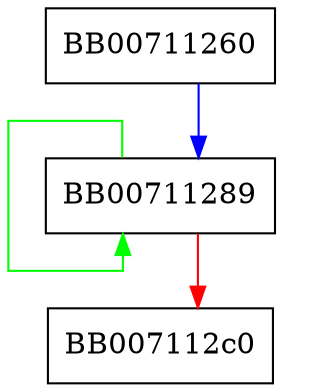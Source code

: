 digraph _aesni_encrypt4 {
  node [shape="box"];
  graph [splines=ortho];
  BB00711260 -> BB00711289 [color="blue"];
  BB00711289 -> BB00711289 [color="green"];
  BB00711289 -> BB007112c0 [color="red"];
}